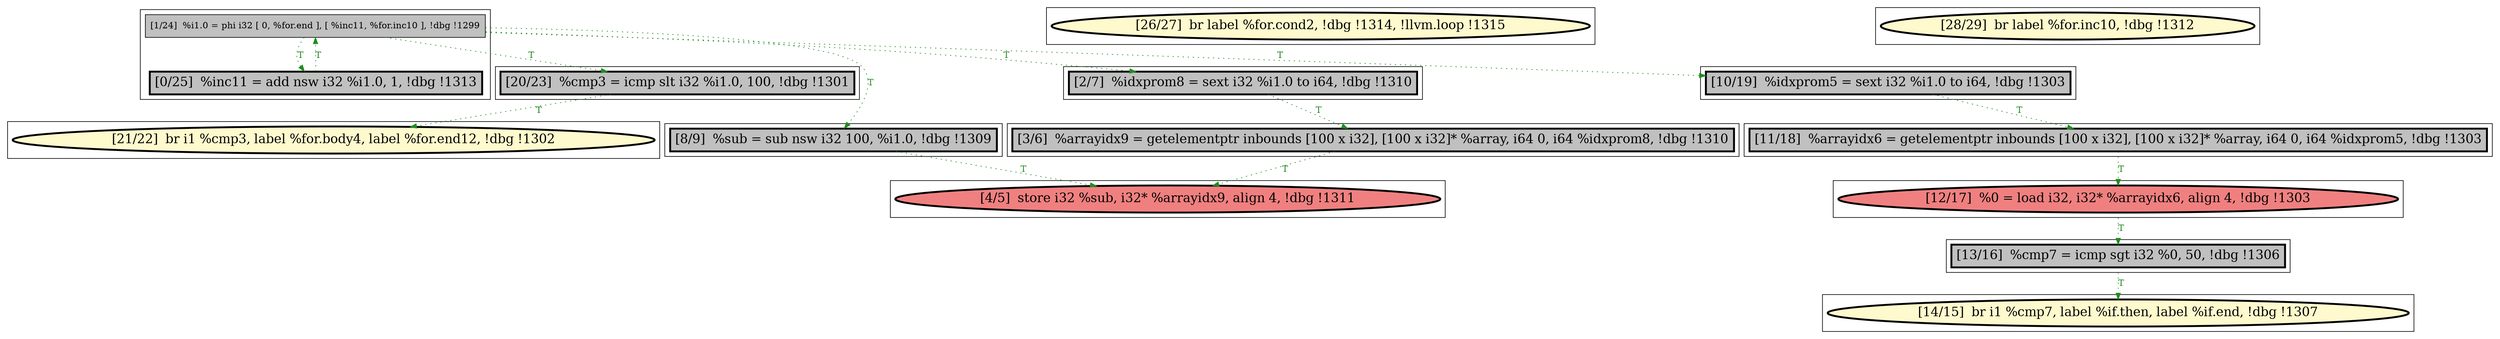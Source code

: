 
digraph G {



node270->node275 [style=dotted,color=forestgreen,label="T",fontcolor=forestgreen ]
node264->node261 [style=dotted,color=forestgreen,label="T",fontcolor=forestgreen ]
node272->node273 [style=dotted,color=forestgreen,label="T",fontcolor=forestgreen ]
node267->node266 [style=dotted,color=forestgreen,label="T",fontcolor=forestgreen ]
node273->node272 [style=dotted,color=forestgreen,label="T",fontcolor=forestgreen ]
node263->node262 [style=dotted,color=forestgreen,label="T",fontcolor=forestgreen ]
node271->node268 [style=dotted,color=forestgreen,label="T",fontcolor=forestgreen ]
node266->node265 [style=dotted,color=forestgreen,label="T",fontcolor=forestgreen ]
node272->node270 [style=dotted,color=forestgreen,label="T",fontcolor=forestgreen ]
node268->node267 [style=dotted,color=forestgreen,label="T",fontcolor=forestgreen ]
node272->node263 [style=dotted,color=forestgreen,label="T",fontcolor=forestgreen ]
node272->node264 [style=dotted,color=forestgreen,label="T",fontcolor=forestgreen ]
node272->node271 [style=dotted,color=forestgreen,label="T",fontcolor=forestgreen ]
node262->node261 [style=dotted,color=forestgreen,label="T",fontcolor=forestgreen ]


subgraph cluster13 {


node275 [penwidth=3.0,fontsize=20,fillcolor=lemonchiffon,label="[21/22]  br i1 %cmp3, label %for.body4, label %for.end12, !dbg !1302",shape=ellipse,style=filled ]



}

subgraph cluster11 {


node273 [penwidth=3.0,fontsize=20,fillcolor=grey,label="[0/25]  %inc11 = add nsw i32 %i1.0, 1, !dbg !1313",shape=rectangle,style=filled ]
node272 [fillcolor=grey,label="[1/24]  %i1.0 = phi i32 [ 0, %for.end ], [ %inc11, %for.inc10 ], !dbg !1299",shape=rectangle,style=filled ]



}

subgraph cluster10 {


node271 [penwidth=3.0,fontsize=20,fillcolor=grey,label="[10/19]  %idxprom5 = sext i32 %i1.0 to i64, !dbg !1303",shape=rectangle,style=filled ]



}

subgraph cluster9 {


node270 [penwidth=3.0,fontsize=20,fillcolor=grey,label="[20/23]  %cmp3 = icmp slt i32 %i1.0, 100, !dbg !1301",shape=rectangle,style=filled ]



}

subgraph cluster8 {


node269 [penwidth=3.0,fontsize=20,fillcolor=lemonchiffon,label="[26/27]  br label %for.cond2, !dbg !1314, !llvm.loop !1315",shape=ellipse,style=filled ]



}

subgraph cluster7 {


node268 [penwidth=3.0,fontsize=20,fillcolor=grey,label="[11/18]  %arrayidx6 = getelementptr inbounds [100 x i32], [100 x i32]* %array, i64 0, i64 %idxprom5, !dbg !1303",shape=rectangle,style=filled ]



}

subgraph cluster6 {


node267 [penwidth=3.0,fontsize=20,fillcolor=lightcoral,label="[12/17]  %0 = load i32, i32* %arrayidx6, align 4, !dbg !1303",shape=ellipse,style=filled ]



}

subgraph cluster0 {


node261 [penwidth=3.0,fontsize=20,fillcolor=lightcoral,label="[4/5]  store i32 %sub, i32* %arrayidx9, align 4, !dbg !1311",shape=ellipse,style=filled ]



}

subgraph cluster12 {


node274 [penwidth=3.0,fontsize=20,fillcolor=lemonchiffon,label="[28/29]  br label %for.inc10, !dbg !1312",shape=ellipse,style=filled ]



}

subgraph cluster5 {


node266 [penwidth=3.0,fontsize=20,fillcolor=grey,label="[13/16]  %cmp7 = icmp sgt i32 %0, 50, !dbg !1306",shape=rectangle,style=filled ]



}

subgraph cluster1 {


node262 [penwidth=3.0,fontsize=20,fillcolor=grey,label="[3/6]  %arrayidx9 = getelementptr inbounds [100 x i32], [100 x i32]* %array, i64 0, i64 %idxprom8, !dbg !1310",shape=rectangle,style=filled ]



}

subgraph cluster2 {


node263 [penwidth=3.0,fontsize=20,fillcolor=grey,label="[2/7]  %idxprom8 = sext i32 %i1.0 to i64, !dbg !1310",shape=rectangle,style=filled ]



}

subgraph cluster3 {


node264 [penwidth=3.0,fontsize=20,fillcolor=grey,label="[8/9]  %sub = sub nsw i32 100, %i1.0, !dbg !1309",shape=rectangle,style=filled ]



}

subgraph cluster4 {


node265 [penwidth=3.0,fontsize=20,fillcolor=lemonchiffon,label="[14/15]  br i1 %cmp7, label %if.then, label %if.end, !dbg !1307",shape=ellipse,style=filled ]



}

}
